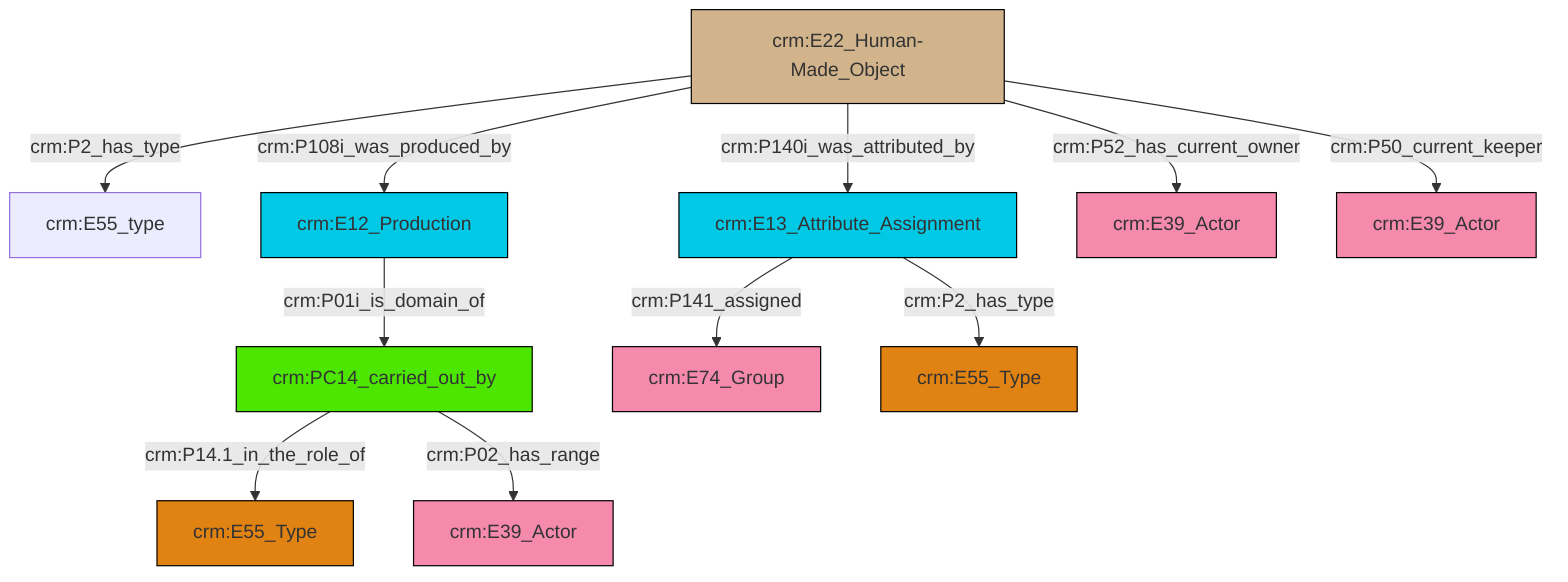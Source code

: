 graph TD
classDef Literal fill:#f2f2f2,stroke:#000000;
classDef CRM_Entity fill:#FFFFFF,stroke:#000000;
classDef Temporal_Entity fill:#00C9E6, stroke:#000000;
classDef Type fill:#E18312, stroke:#000000;
classDef Time-Span fill:#2C9C91, stroke:#000000;
classDef Appellation fill:#FFEB7F, stroke:#000000;
classDef Place fill:#008836, stroke:#000000;
classDef Persistent_Item fill:#B266B2, stroke:#000000;
classDef Conceptual_Object fill:#FFD700, stroke:#000000;
classDef Physical_Thing fill:#D2B48C, stroke:#000000;
classDef Actor fill:#f58aad, stroke:#000000;
classDef PC_Classes fill:#4ce600, stroke:#000000;
classDef Multi fill:#cccccc,stroke:#000000;

8["crm:E22_Human-Made_Object"]:::Physical_Thing -->|crm:P108i_was_produced_by| 2["crm:E12_Production"]:::Temporal_Entity
8["crm:E22_Human-Made_Object"]:::Physical_Thing -->|crm:P52_has_current_owner| 9["crm:E39_Actor"]:::Actor
8["crm:E22_Human-Made_Object"]:::Physical_Thing -->|crm:P2_has_type| 0["crm:E55_type"]:::Default
10["crm:PC14_carried_out_by"]:::PC_Classes -->|crm:P14.1_in_the_role_of| 11["crm:E55_Type"]:::Type
10["crm:PC14_carried_out_by"]:::PC_Classes -->|crm:P02_has_range| 6["crm:E39_Actor"]:::Actor
8["crm:E22_Human-Made_Object"]:::Physical_Thing -->|crm:P50_current_keeper| 14["crm:E39_Actor"]:::Actor
8["crm:E22_Human-Made_Object"]:::Physical_Thing -->|crm:P140i_was_attributed_by| 4["crm:E13_Attribute_Assignment"]:::Temporal_Entity
2["crm:E12_Production"]:::Temporal_Entity -->|crm:P01i_is_domain_of| 10["crm:PC14_carried_out_by"]:::PC_Classes
4["crm:E13_Attribute_Assignment"]:::Temporal_Entity -->|crm:P141_assigned| 12["crm:E74_Group"]:::Actor
4["crm:E13_Attribute_Assignment"]:::Temporal_Entity -->|crm:P2_has_type| 17["crm:E55_Type"]:::Type